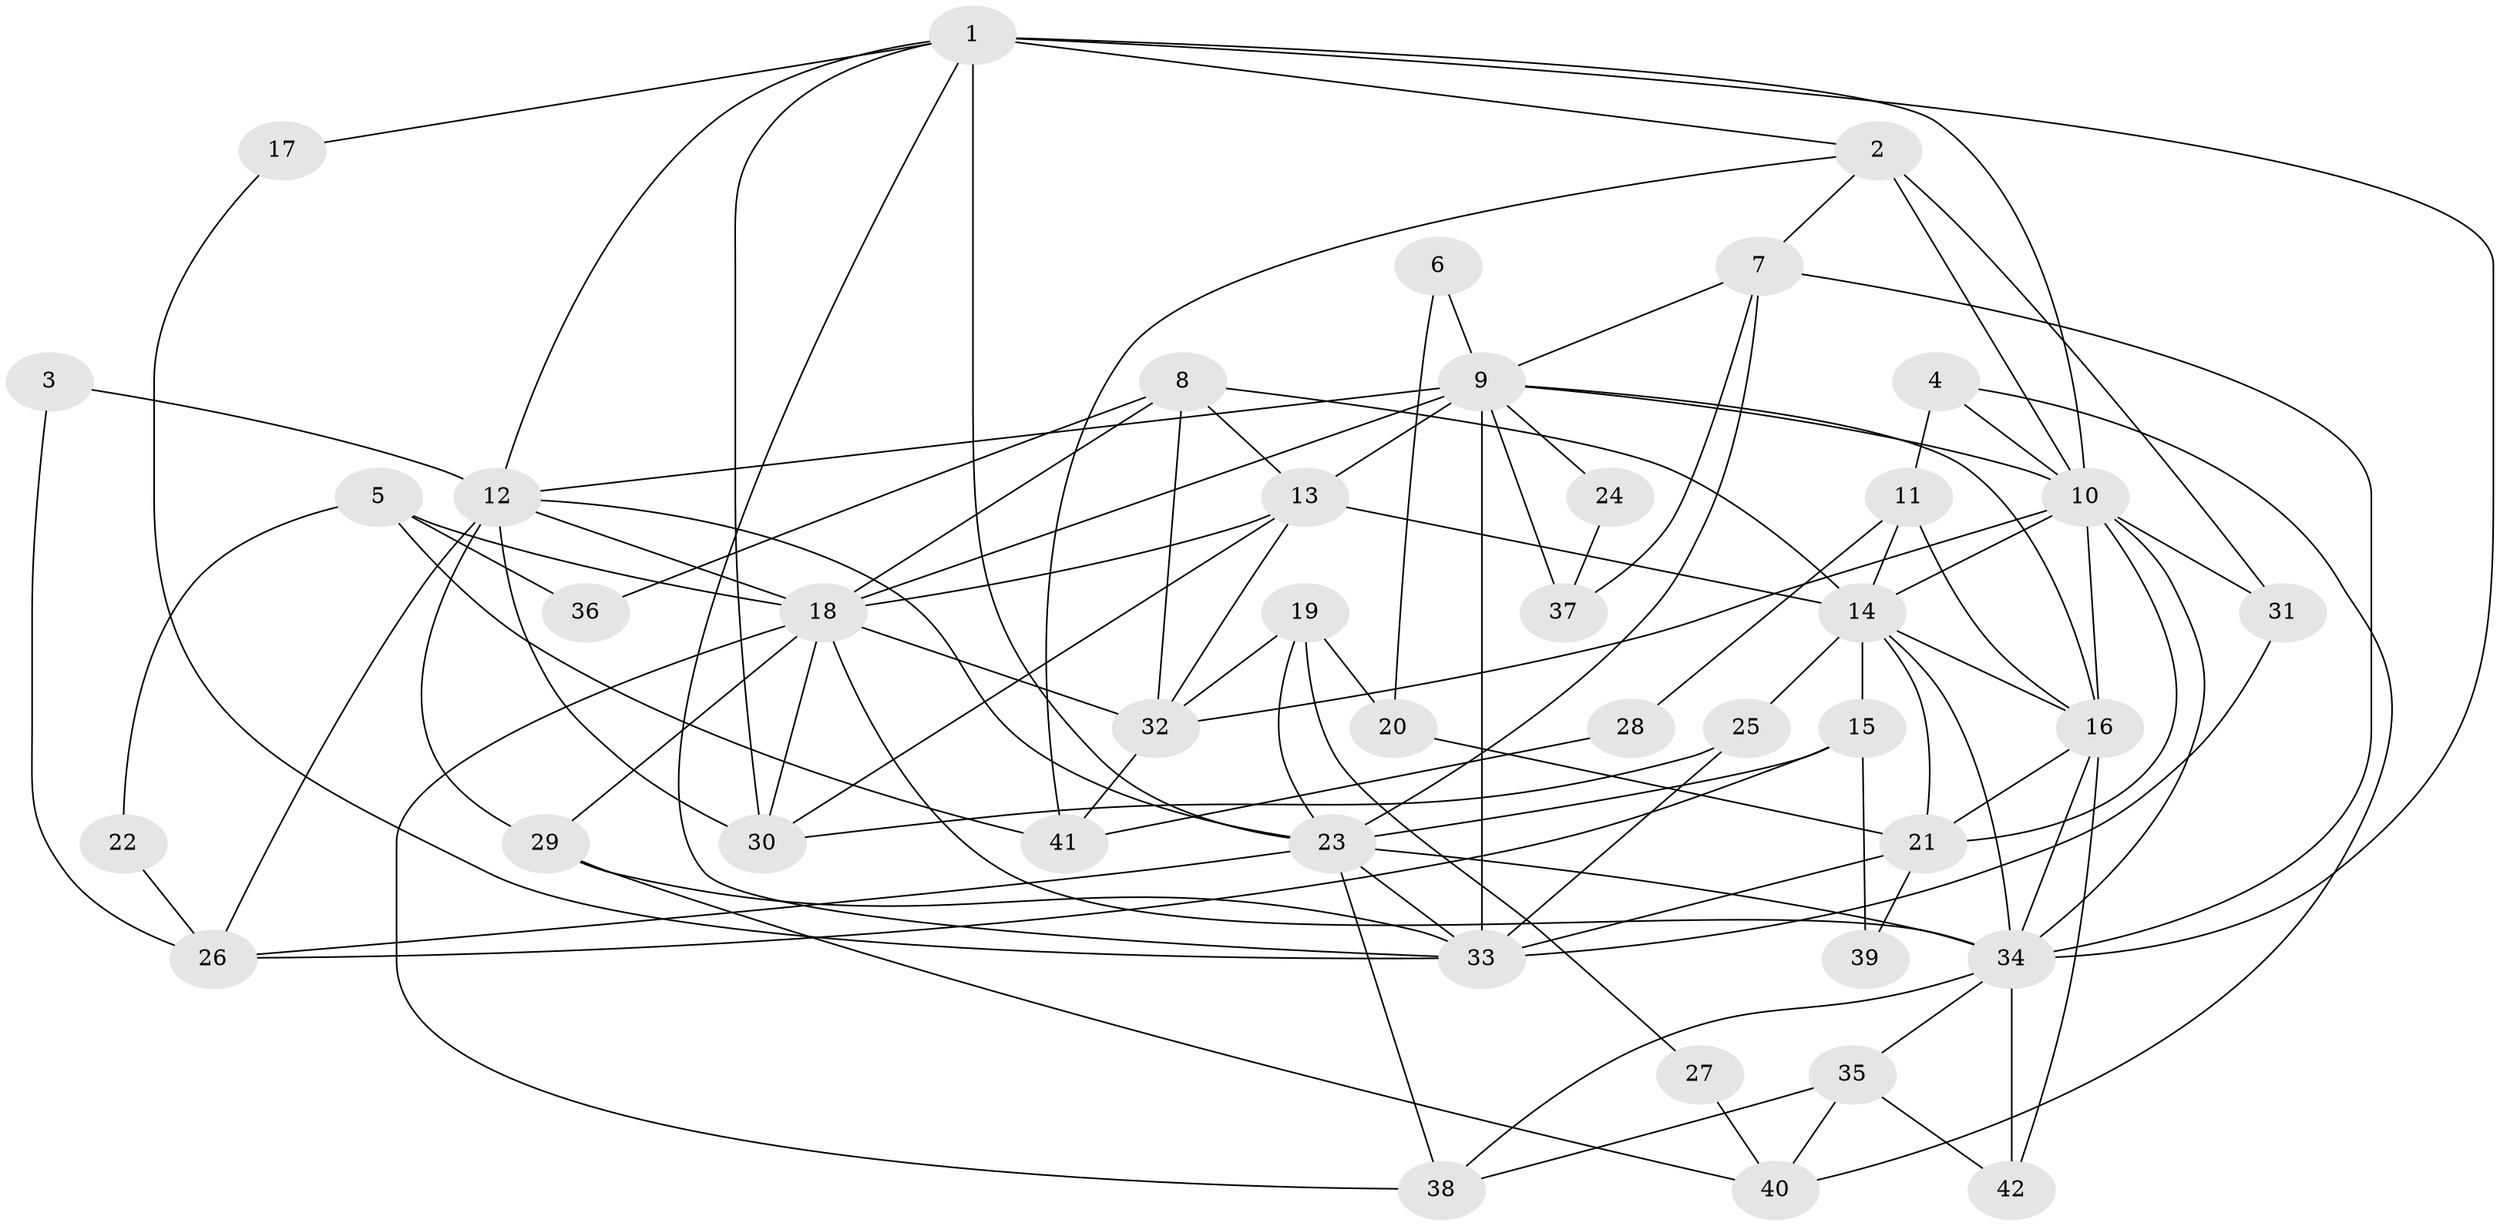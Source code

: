 // original degree distribution, {5: 0.1927710843373494, 4: 0.3132530120481928, 2: 0.13253012048192772, 3: 0.2289156626506024, 6: 0.0963855421686747, 7: 0.03614457831325301}
// Generated by graph-tools (version 1.1) at 2025/36/03/09/25 02:36:12]
// undirected, 42 vertices, 102 edges
graph export_dot {
graph [start="1"]
  node [color=gray90,style=filled];
  1;
  2;
  3;
  4;
  5;
  6;
  7;
  8;
  9;
  10;
  11;
  12;
  13;
  14;
  15;
  16;
  17;
  18;
  19;
  20;
  21;
  22;
  23;
  24;
  25;
  26;
  27;
  28;
  29;
  30;
  31;
  32;
  33;
  34;
  35;
  36;
  37;
  38;
  39;
  40;
  41;
  42;
  1 -- 2 [weight=1.0];
  1 -- 10 [weight=1.0];
  1 -- 12 [weight=1.0];
  1 -- 17 [weight=1.0];
  1 -- 23 [weight=2.0];
  1 -- 30 [weight=1.0];
  1 -- 33 [weight=1.0];
  1 -- 34 [weight=1.0];
  2 -- 7 [weight=1.0];
  2 -- 10 [weight=2.0];
  2 -- 31 [weight=1.0];
  2 -- 41 [weight=1.0];
  3 -- 12 [weight=1.0];
  3 -- 26 [weight=1.0];
  4 -- 10 [weight=1.0];
  4 -- 11 [weight=1.0];
  4 -- 40 [weight=1.0];
  5 -- 18 [weight=1.0];
  5 -- 22 [weight=1.0];
  5 -- 36 [weight=1.0];
  5 -- 41 [weight=1.0];
  6 -- 9 [weight=1.0];
  6 -- 20 [weight=1.0];
  7 -- 9 [weight=1.0];
  7 -- 23 [weight=2.0];
  7 -- 34 [weight=2.0];
  7 -- 37 [weight=1.0];
  8 -- 13 [weight=1.0];
  8 -- 14 [weight=1.0];
  8 -- 18 [weight=1.0];
  8 -- 32 [weight=1.0];
  8 -- 36 [weight=1.0];
  9 -- 10 [weight=1.0];
  9 -- 12 [weight=3.0];
  9 -- 13 [weight=1.0];
  9 -- 16 [weight=1.0];
  9 -- 18 [weight=1.0];
  9 -- 24 [weight=1.0];
  9 -- 33 [weight=2.0];
  9 -- 37 [weight=1.0];
  10 -- 14 [weight=1.0];
  10 -- 16 [weight=1.0];
  10 -- 21 [weight=1.0];
  10 -- 31 [weight=1.0];
  10 -- 32 [weight=1.0];
  10 -- 34 [weight=1.0];
  11 -- 14 [weight=1.0];
  11 -- 16 [weight=1.0];
  11 -- 28 [weight=1.0];
  12 -- 18 [weight=1.0];
  12 -- 23 [weight=1.0];
  12 -- 26 [weight=3.0];
  12 -- 29 [weight=1.0];
  12 -- 30 [weight=1.0];
  13 -- 14 [weight=1.0];
  13 -- 18 [weight=2.0];
  13 -- 30 [weight=1.0];
  13 -- 32 [weight=1.0];
  14 -- 15 [weight=1.0];
  14 -- 16 [weight=1.0];
  14 -- 21 [weight=1.0];
  14 -- 25 [weight=1.0];
  14 -- 34 [weight=3.0];
  15 -- 23 [weight=1.0];
  15 -- 26 [weight=1.0];
  15 -- 39 [weight=1.0];
  16 -- 21 [weight=1.0];
  16 -- 34 [weight=1.0];
  16 -- 42 [weight=1.0];
  17 -- 33 [weight=1.0];
  18 -- 29 [weight=1.0];
  18 -- 30 [weight=2.0];
  18 -- 32 [weight=1.0];
  18 -- 34 [weight=1.0];
  18 -- 38 [weight=1.0];
  19 -- 20 [weight=1.0];
  19 -- 23 [weight=1.0];
  19 -- 27 [weight=1.0];
  19 -- 32 [weight=1.0];
  20 -- 21 [weight=1.0];
  21 -- 33 [weight=1.0];
  21 -- 39 [weight=1.0];
  22 -- 26 [weight=1.0];
  23 -- 26 [weight=2.0];
  23 -- 33 [weight=1.0];
  23 -- 34 [weight=2.0];
  23 -- 38 [weight=1.0];
  24 -- 37 [weight=1.0];
  25 -- 30 [weight=1.0];
  25 -- 33 [weight=1.0];
  27 -- 40 [weight=1.0];
  28 -- 41 [weight=1.0];
  29 -- 33 [weight=1.0];
  29 -- 40 [weight=1.0];
  31 -- 33 [weight=1.0];
  32 -- 41 [weight=1.0];
  34 -- 35 [weight=1.0];
  34 -- 38 [weight=1.0];
  34 -- 42 [weight=1.0];
  35 -- 38 [weight=1.0];
  35 -- 40 [weight=1.0];
  35 -- 42 [weight=1.0];
}
